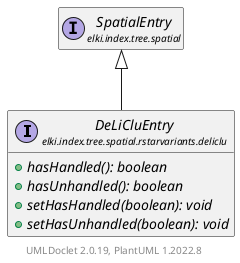 @startuml
    remove .*\.(Instance|Par|Parameterizer|Factory)$
    set namespaceSeparator none
    hide empty fields
    hide empty methods

    interface "<size:14>DeLiCluEntry\n<size:10>elki.index.tree.spatial.rstarvariants.deliclu" as elki.index.tree.spatial.rstarvariants.deliclu.DeLiCluEntry [[DeLiCluEntry.html]] {
        {abstract} +hasHandled(): boolean
        {abstract} +hasUnhandled(): boolean
        {abstract} +setHasHandled(boolean): void
        {abstract} +setHasUnhandled(boolean): void
    }

    interface "<size:14>SpatialEntry\n<size:10>elki.index.tree.spatial" as elki.index.tree.spatial.SpatialEntry [[../../SpatialEntry.html]]

    elki.index.tree.spatial.SpatialEntry <|-- elki.index.tree.spatial.rstarvariants.deliclu.DeLiCluEntry

    center footer UMLDoclet 2.0.19, PlantUML 1.2022.8
@enduml
